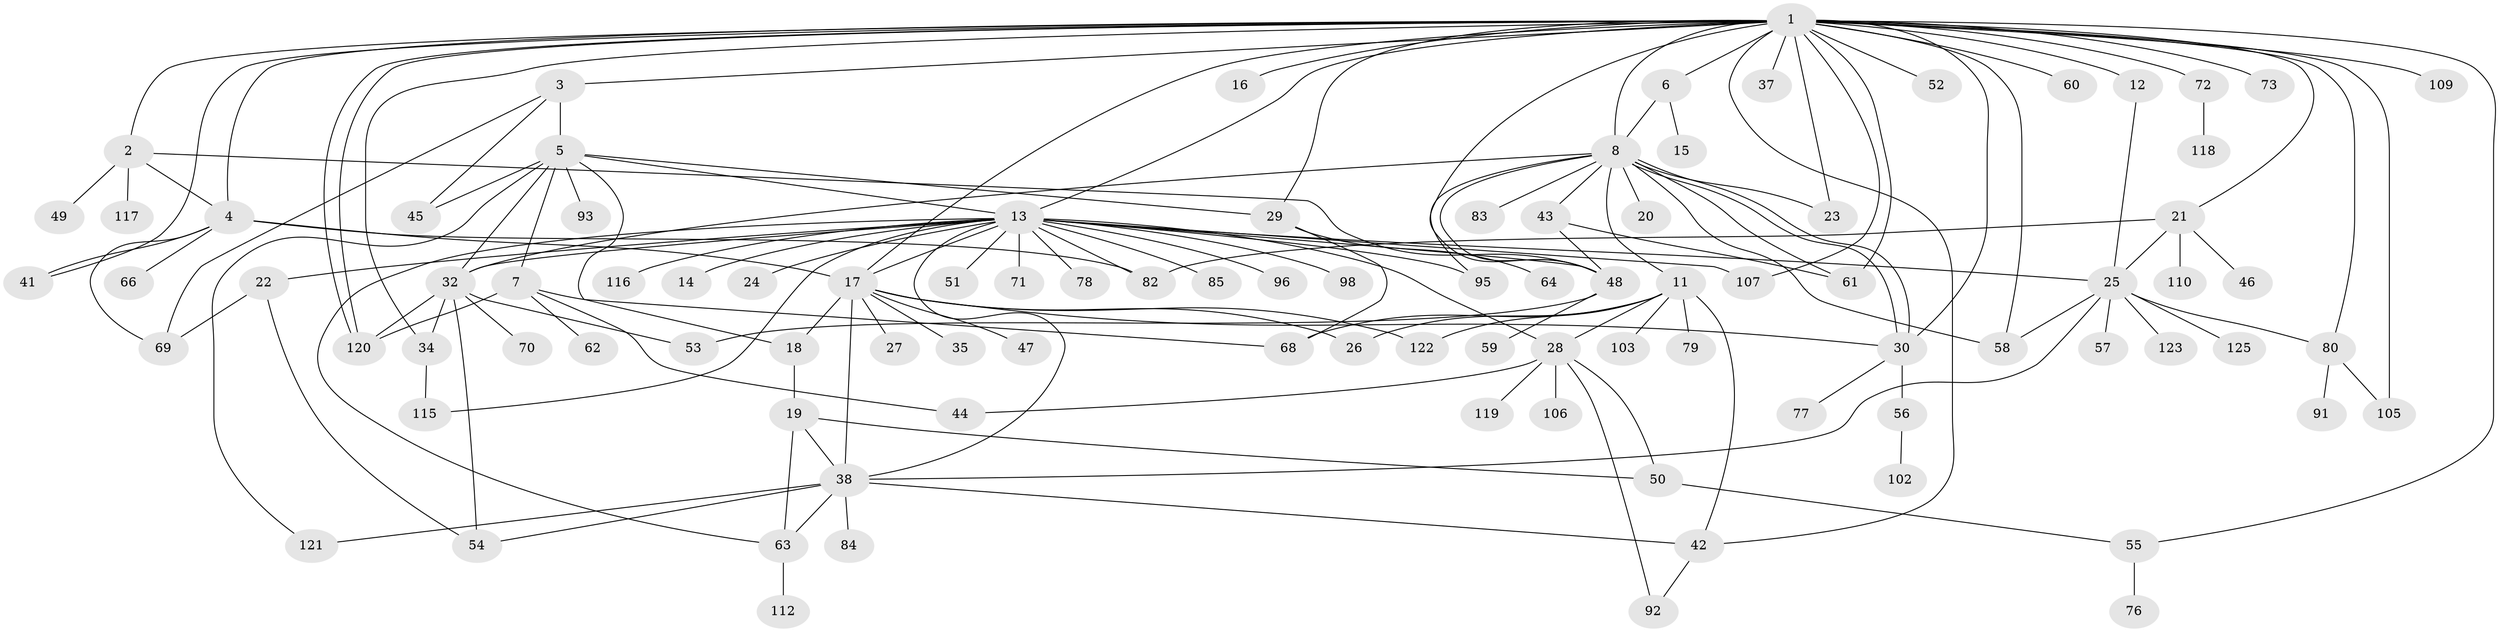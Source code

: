 // original degree distribution, {23: 0.008, 6: 0.056, 8: 0.024, 10: 0.016, 4: 0.096, 14: 0.008, 1: 0.448, 19: 0.008, 5: 0.024, 3: 0.112, 24: 0.008, 2: 0.184, 9: 0.008}
// Generated by graph-tools (version 1.1) at 2025/41/03/06/25 10:41:50]
// undirected, 97 vertices, 154 edges
graph export_dot {
graph [start="1"]
  node [color=gray90,style=filled];
  1 [super="+10"];
  2 [super="+114"];
  3 [super="+88"];
  4 [super="+9"];
  5 [super="+100"];
  6 [super="+40"];
  7 [super="+97"];
  8 [super="+31"];
  11 [super="+33"];
  12;
  13 [super="+94"];
  14;
  15 [super="+65"];
  16;
  17 [super="+75"];
  18;
  19 [super="+101"];
  20;
  21 [super="+36"];
  22 [super="+90"];
  23;
  24;
  25 [super="+99"];
  26;
  27;
  28 [super="+39"];
  29 [super="+89"];
  30 [super="+111"];
  32 [super="+87"];
  34 [super="+113"];
  35;
  37;
  38 [super="+108"];
  41;
  42;
  43 [super="+74"];
  44;
  45;
  46;
  47;
  48 [super="+81"];
  49;
  50 [super="+104"];
  51;
  52;
  53;
  54;
  55;
  56;
  57 [super="+67"];
  58;
  59;
  60;
  61;
  62;
  63;
  64;
  66;
  68;
  69;
  70;
  71;
  72;
  73;
  76;
  77;
  78;
  79;
  80 [super="+86"];
  82;
  83;
  84;
  85;
  91;
  92;
  93;
  95;
  96;
  98;
  102;
  103;
  105;
  106;
  107;
  109;
  110;
  112;
  115;
  116;
  117;
  118;
  119;
  120;
  121 [super="+124"];
  122;
  123;
  125;
  1 -- 2;
  1 -- 3 [weight=2];
  1 -- 6;
  1 -- 12 [weight=2];
  1 -- 17;
  1 -- 23;
  1 -- 29;
  1 -- 34;
  1 -- 41;
  1 -- 42;
  1 -- 48;
  1 -- 52;
  1 -- 55;
  1 -- 58;
  1 -- 61;
  1 -- 72;
  1 -- 73;
  1 -- 107;
  1 -- 120;
  1 -- 120;
  1 -- 80;
  1 -- 4;
  1 -- 37;
  1 -- 8;
  1 -- 105;
  1 -- 13;
  1 -- 109;
  1 -- 16;
  1 -- 21;
  1 -- 60;
  1 -- 30 [weight=2];
  2 -- 4;
  2 -- 49;
  2 -- 117;
  2 -- 48;
  3 -- 5;
  3 -- 45;
  3 -- 69;
  4 -- 17;
  4 -- 41;
  4 -- 66;
  4 -- 69;
  4 -- 82;
  5 -- 7;
  5 -- 13;
  5 -- 18;
  5 -- 32;
  5 -- 45;
  5 -- 93;
  5 -- 121;
  5 -- 29;
  6 -- 8;
  6 -- 15;
  7 -- 44;
  7 -- 62;
  7 -- 68;
  7 -- 120;
  8 -- 11;
  8 -- 20;
  8 -- 23;
  8 -- 30;
  8 -- 30;
  8 -- 43;
  8 -- 61;
  8 -- 83;
  8 -- 95;
  8 -- 48;
  8 -- 58;
  8 -- 32;
  11 -- 26;
  11 -- 68;
  11 -- 122;
  11 -- 103;
  11 -- 42;
  11 -- 79;
  11 -- 28;
  12 -- 25;
  13 -- 14;
  13 -- 17;
  13 -- 22;
  13 -- 24;
  13 -- 25;
  13 -- 28;
  13 -- 38;
  13 -- 48;
  13 -- 51;
  13 -- 63;
  13 -- 71;
  13 -- 78;
  13 -- 85;
  13 -- 95;
  13 -- 96;
  13 -- 98;
  13 -- 107;
  13 -- 115;
  13 -- 116;
  13 -- 82;
  13 -- 32;
  17 -- 27;
  17 -- 35;
  17 -- 38;
  17 -- 47;
  17 -- 122;
  17 -- 18;
  17 -- 26;
  17 -- 30;
  18 -- 19;
  19 -- 50;
  19 -- 38;
  19 -- 63;
  21 -- 25;
  21 -- 46;
  21 -- 82;
  21 -- 110;
  22 -- 54;
  22 -- 69;
  25 -- 57;
  25 -- 58;
  25 -- 80;
  25 -- 123;
  25 -- 125;
  25 -- 38;
  28 -- 44;
  28 -- 92;
  28 -- 106;
  28 -- 119;
  28 -- 50;
  29 -- 64;
  29 -- 68;
  30 -- 56;
  30 -- 77;
  32 -- 34;
  32 -- 53;
  32 -- 70;
  32 -- 120;
  32 -- 54;
  34 -- 115;
  38 -- 54;
  38 -- 63;
  38 -- 84;
  38 -- 121;
  38 -- 42;
  42 -- 92;
  43 -- 61;
  43 -- 48;
  48 -- 53;
  48 -- 59;
  50 -- 55;
  55 -- 76;
  56 -- 102;
  63 -- 112;
  72 -- 118;
  80 -- 91;
  80 -- 105;
}
